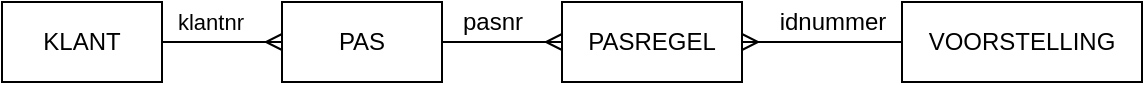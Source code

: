 <mxfile version="14.6.13" type="device"><diagram id="Azm2b8-4aX2uKpOZJ5hR" name="Page-1"><mxGraphModel dx="1086" dy="806" grid="1" gridSize="10" guides="1" tooltips="1" connect="1" arrows="1" fold="1" page="1" pageScale="1" pageWidth="827" pageHeight="1169" math="0" shadow="0"><root><mxCell id="0"/><mxCell id="1" parent="0"/><mxCell id="E37uCoIvakXloeQWZm7p-3" value="" style="edgeStyle=orthogonalEdgeStyle;rounded=0;orthogonalLoop=1;jettySize=auto;html=1;endArrow=ERmany;endFill=0;" parent="1" source="E37uCoIvakXloeQWZm7p-1" target="E37uCoIvakXloeQWZm7p-2" edge="1"><mxGeometry relative="1" as="geometry"/></mxCell><mxCell id="CiyVPl-cJanHvGMrFV6I-6" value="klantnr" style="edgeLabel;html=1;align=center;verticalAlign=middle;resizable=0;points=[];" vertex="1" connectable="0" parent="E37uCoIvakXloeQWZm7p-3"><mxGeometry x="0.231" relative="1" as="geometry"><mxPoint x="-13" y="-10" as="offset"/></mxGeometry></mxCell><mxCell id="E37uCoIvakXloeQWZm7p-1" value="KLANT" style="rounded=0;whiteSpace=wrap;html=1;" parent="1" vertex="1"><mxGeometry x="40" y="40" width="80" height="40" as="geometry"/></mxCell><mxCell id="CiyVPl-cJanHvGMrFV6I-2" value="" style="edgeStyle=orthogonalEdgeStyle;rounded=0;orthogonalLoop=1;jettySize=auto;html=1;startArrow=none;startFill=0;endArrow=ERmany;endFill=0;" edge="1" parent="1" source="E37uCoIvakXloeQWZm7p-2" target="CiyVPl-cJanHvGMrFV6I-1"><mxGeometry relative="1" as="geometry"/></mxCell><mxCell id="E37uCoIvakXloeQWZm7p-2" value="PAS" style="rounded=0;whiteSpace=wrap;html=1;" parent="1" vertex="1"><mxGeometry x="180" y="40" width="80" height="40" as="geometry"/></mxCell><mxCell id="CiyVPl-cJanHvGMrFV6I-4" value="" style="edgeStyle=orthogonalEdgeStyle;rounded=0;orthogonalLoop=1;jettySize=auto;html=1;startArrow=ERmany;startFill=0;endArrow=none;endFill=0;" edge="1" parent="1" source="CiyVPl-cJanHvGMrFV6I-1" target="CiyVPl-cJanHvGMrFV6I-3"><mxGeometry relative="1" as="geometry"/></mxCell><mxCell id="CiyVPl-cJanHvGMrFV6I-1" value="PASREGEL" style="rounded=0;whiteSpace=wrap;html=1;" vertex="1" parent="1"><mxGeometry x="320" y="40" width="90" height="40" as="geometry"/></mxCell><mxCell id="CiyVPl-cJanHvGMrFV6I-3" value="VOORSTELLING" style="rounded=0;whiteSpace=wrap;html=1;" vertex="1" parent="1"><mxGeometry x="490" y="40" width="120" height="40" as="geometry"/></mxCell><mxCell id="CiyVPl-cJanHvGMrFV6I-7" value="pasnr" style="text;html=1;align=center;verticalAlign=middle;resizable=0;points=[];autosize=1;strokeColor=none;" vertex="1" parent="1"><mxGeometry x="260" y="40" width="50" height="20" as="geometry"/></mxCell><mxCell id="CiyVPl-cJanHvGMrFV6I-8" value="idnummer" style="text;html=1;align=center;verticalAlign=middle;resizable=0;points=[];autosize=1;strokeColor=none;" vertex="1" parent="1"><mxGeometry x="420" y="40" width="70" height="20" as="geometry"/></mxCell></root></mxGraphModel></diagram></mxfile>